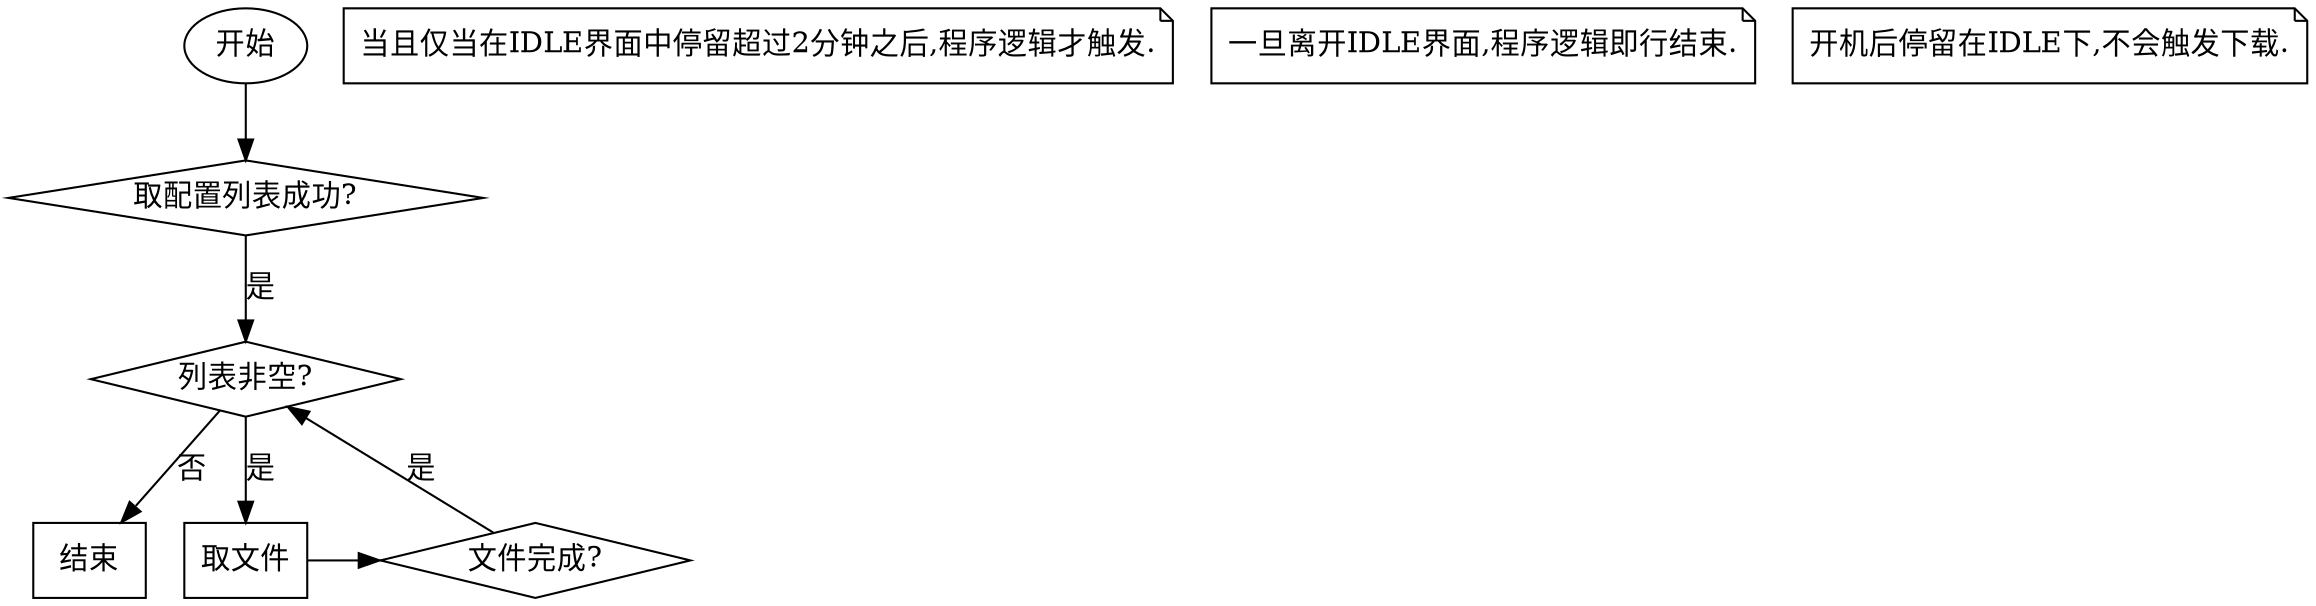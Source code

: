 
digraph helper {
    node [shape=box];

    //edge [color=blue];
    a [label="开始", shape=oval];
    b [label="取配置列表成功?", shape=diamond];
    l_empty [label="列表非空?", shape=diamond];
    end [label="结束"] ;
    r [label="取文件"] ;
    r_fin [label="文件完成?", shape=diamond];

    a -> b;
    //b -> b [label="否,重新取列表"];
    b -> l_empty [label="是"];
    l_empty -> end [label="否"];
    l_empty -> r [label="是"];
    r -> r_fin;
    // r_fin -> r [label="否"];
    r_fin -> l_empty [label="是"];

    { rank=same; r r_fin }

    notea[label="当且仅当在IDLE界面中停留超过2分钟之后,程序逻辑才触发.", shape=note];
    noteb[label="一旦离开IDLE界面,程序逻辑即行结束.", shape=note];
    notec[label="任何文件一经成功下载之后,不复下载,即便是T卡上不存在.", shape=note];
    notec[label="开机后停留在IDLE下,不会触发下载.", shape=note];
}


// digraph test123 {
//     a -> b -> c;
//     a -> {x y};
//     b [shape=box];
//     c [label="hello\nworld",color=blue,fontsize=24,
//       fontname="Palatino-Italic",fontcolor=red,style=filled];
//     a -> z [label="hi", weight=100];
//     x -> z [label="multi-line\nlabel"];
//     edge [style=dashed,color=red];
//     b -> x;
//     {rank=same; b x}
// }


